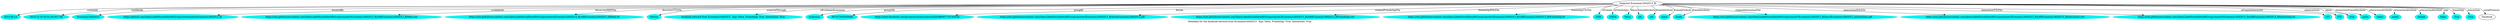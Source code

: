 digraph  {
	graph [label="Metadata for the facebook network from Economia14042013 . Ego: False. Friendship: True. Interaction: True."];
	node [label="\N"];
	245	 [color="#02F3F1",
		label="2013-04-14",
		style=filled];
	"Snapshot Economia14042013_fb" -> 245	 [label=createdAt];
	246	 [color="#02F3F1",
		label="2015-12-10 03:31:04.051736",
		style=filled];
	"Snapshot Economia14042013_fb" -> 246	 [label=triplifiedIn];
	247	 [color="#02F3F1",
		label=Economia14042013,
		style=filled];
	"Snapshot Economia14042013_fb" -> 247	 [label=donatedBy];
	248	 [color="#02F3F1",
		label="https://github.com/OpenLinkedSocialData/fbGroups/tree/master/Economia14042013_fb",
		style=filled];
	"Snapshot Economia14042013_fb" -> 248	 [label=availableAt];
	249	 [color="#02F3F1",
		label="https://raw.githubusercontent.com/OpenLinkedSocialData/fbGroups/master/Economia14042013_fb/rdf/Economia14042013_fbMeta.owl",
		style=filled];
	"Snapshot Economia14042013_fb" -> 249	 [label=discorveryRDFFile];
	250	 [color="#02F3F1",
		label="https://raw.githubusercontent.com/OpenLinkedSocialData/fbGroups/master/Economia14042013_fb/rdf/Economia14042013_fbMeta.ttl",
		style=filled];
	"Snapshot Economia14042013_fb" -> 250	 [label=discoveryTTLFile];
	251	 [color="#02F3F1",
		label=Netvizz,
		style=filled];
	"Snapshot Economia14042013_fb" -> 251	 [label=acquiredThrough];
	252	 [color="#02F3F1",
		label="facebook network from Economia14042013 . Ego: False. Friendship: True. Interaction: True.",
		style=filled];
	"Snapshot Economia14042013_fb" -> 252	 [label="rdf-schema#comment"];
	253	 [color="#02F3F1",
		label=economa1,
		style=filled];
	"Snapshot Economia14042013_fb" -> 253	 [label=groupSID];
	254	 [color="#02F3F1",
		label=397517003592608,
		style=filled];
	"Snapshot Economia14042013_fb" -> 254	 [label=groupID];
	255	 [color="#02F3F1",
		label="https://www.facebook.com/groups/economa1/permalink/586007714743535/",
		style=filled];
	"Snapshot Economia14042013_fb" -> 255	 [label=fbLink];
	256	 [color="#02F3F1",
		label="https://raw.githubusercontent.com/OpenLinkedSocialData/fbGroups/master/Economia14042013_fb/base/Economia14042013.gdf",
		style=filled];
	"Snapshot Economia14042013_fb" -> 256	 [label=originalFriendshipFile];
	257	 [color="#02F3F1",
		label="https://raw.githubusercontent.com/OpenLinkedSocialData/fbGroups/master/Economia14042013_fb/rdf/Economia14042013_fbFriendship.owl",
		style=filled];
	"Snapshot Economia14042013_fb" -> 257	 [label=friendshipXMLFile];
	258	 [color="#02F3F1",
		label="https://raw.githubusercontent.com/OpenLinkedSocialData/fbGroups/master/Economia14042013_fb/rdf/Economia14042013_fbFriendship.ttl",
		style=filled];
	"Snapshot Economia14042013_fb" -> 258	 [label=friendshipTTLFile];
	259	 [color="#02F3F1",
		label=3350,
		style=filled];
	"Snapshot Economia14042013_fb" -> 259	 [label=nFriends];
	260	 [color="#02F3F1",
		label=53626,
		style=filled];
	"Snapshot Economia14042013_fb" -> 260	 [label=nFriendships];
	261	 [color="#02F3F1",
		label=False,
		style=filled];
	"Snapshot Economia14042013_fb" -> 261	 [label=fAnon];
	262	 [color="#02F3F1",
		label=sex,
		style=filled];
	"Snapshot Economia14042013_fb" -> 262	 [label=friendAttribute];
	263	 [color="#02F3F1",
		label=uid,
		style=filled];
	"Snapshot Economia14042013_fb" -> 263	 [label=friendAttribute];
	264	 [color="#02F3F1",
		label=name,
		style=filled];
	"Snapshot Economia14042013_fb" -> 264	 [label=friendAttribute];
	265	 [color="#02F3F1",
		label=locale,
		style=filled];
	"Snapshot Economia14042013_fb" -> 265	 [label=friendAttribute];
	266	 [color="#02F3F1",
		label="https://raw.githubusercontent.com/OpenLinkedSocialData/fbGroups/master/Economia14042013_fb/base/Economia14042013_interactions.gdf",
		style=filled];
	"Snapshot Economia14042013_fb" -> 266	 [label=originalInteractionFile];
	267	 [color="#02F3F1",
		label="https://raw.githubusercontent.com/OpenLinkedSocialData/fbGroups/master/Economia14042013_fb/rdf/Economia14042013_fbInteraction.owl",
		style=filled];
	"Snapshot Economia14042013_fb" -> 267	 [label=interactionXMLFile];
	268	 [color="#02F3F1",
		label="https://raw.githubusercontent.com/OpenLinkedSocialData/fbGroups/master/Economia14042013_fb/rdf/Economia14042013_fbInteraction.ttl",
		style=filled];
	"Snapshot Economia14042013_fb" -> 268	 [label=interactionTTLFile];
	269	 [color="#02F3F1",
		label=237,
		style=filled];
	"Snapshot Economia14042013_fb" -> 269	 [label=nFriendsInteracted];
	270	 [color="#02F3F1",
		label=375,
		style=filled];
	"Snapshot Economia14042013_fb" -> 270	 [label=nInteractions];
	271	 [color="#02F3F1",
		label=True,
		style=filled];
	"Snapshot Economia14042013_fb" -> 271	 [label=iAnon];
	272	 [color="#02F3F1",
		label=posts,
		style=filled];
	"Snapshot Economia14042013_fb" -> 272	 [label=interactionFriendAttribute];
	273	 [color="#02F3F1",
		label=node1,
		style=filled];
	"Snapshot Economia14042013_fb" -> 273	 [label=interactionAttribute];
	274	 [color="#02F3F1",
		label=node2,
		style=filled];
	"Snapshot Economia14042013_fb" -> 274	 [label=interactionAttribute];
	275	 [color="#02F3F1",
		label=weight,
		style=filled];
	"Snapshot Economia14042013_fb" -> 275	 [label=interactionAttribute];
	276	 [color="#02F3F1",
		label=False,
		style=filled];
	"Snapshot Economia14042013_fb" -> 276	 [label=ego];
	277	 [color="#02F3F1",
		label=True,
		style=filled];
	"Snapshot Economia14042013_fb" -> 277	 [label=friendship];
	278	 [color="#02F3F1",
		label=True,
		style=filled];
	"Snapshot Economia14042013_fb" -> 278	 [label=interaction];
	"Snapshot Economia14042013_fb" -> Facebook	 [label=socialProtocol];
}
